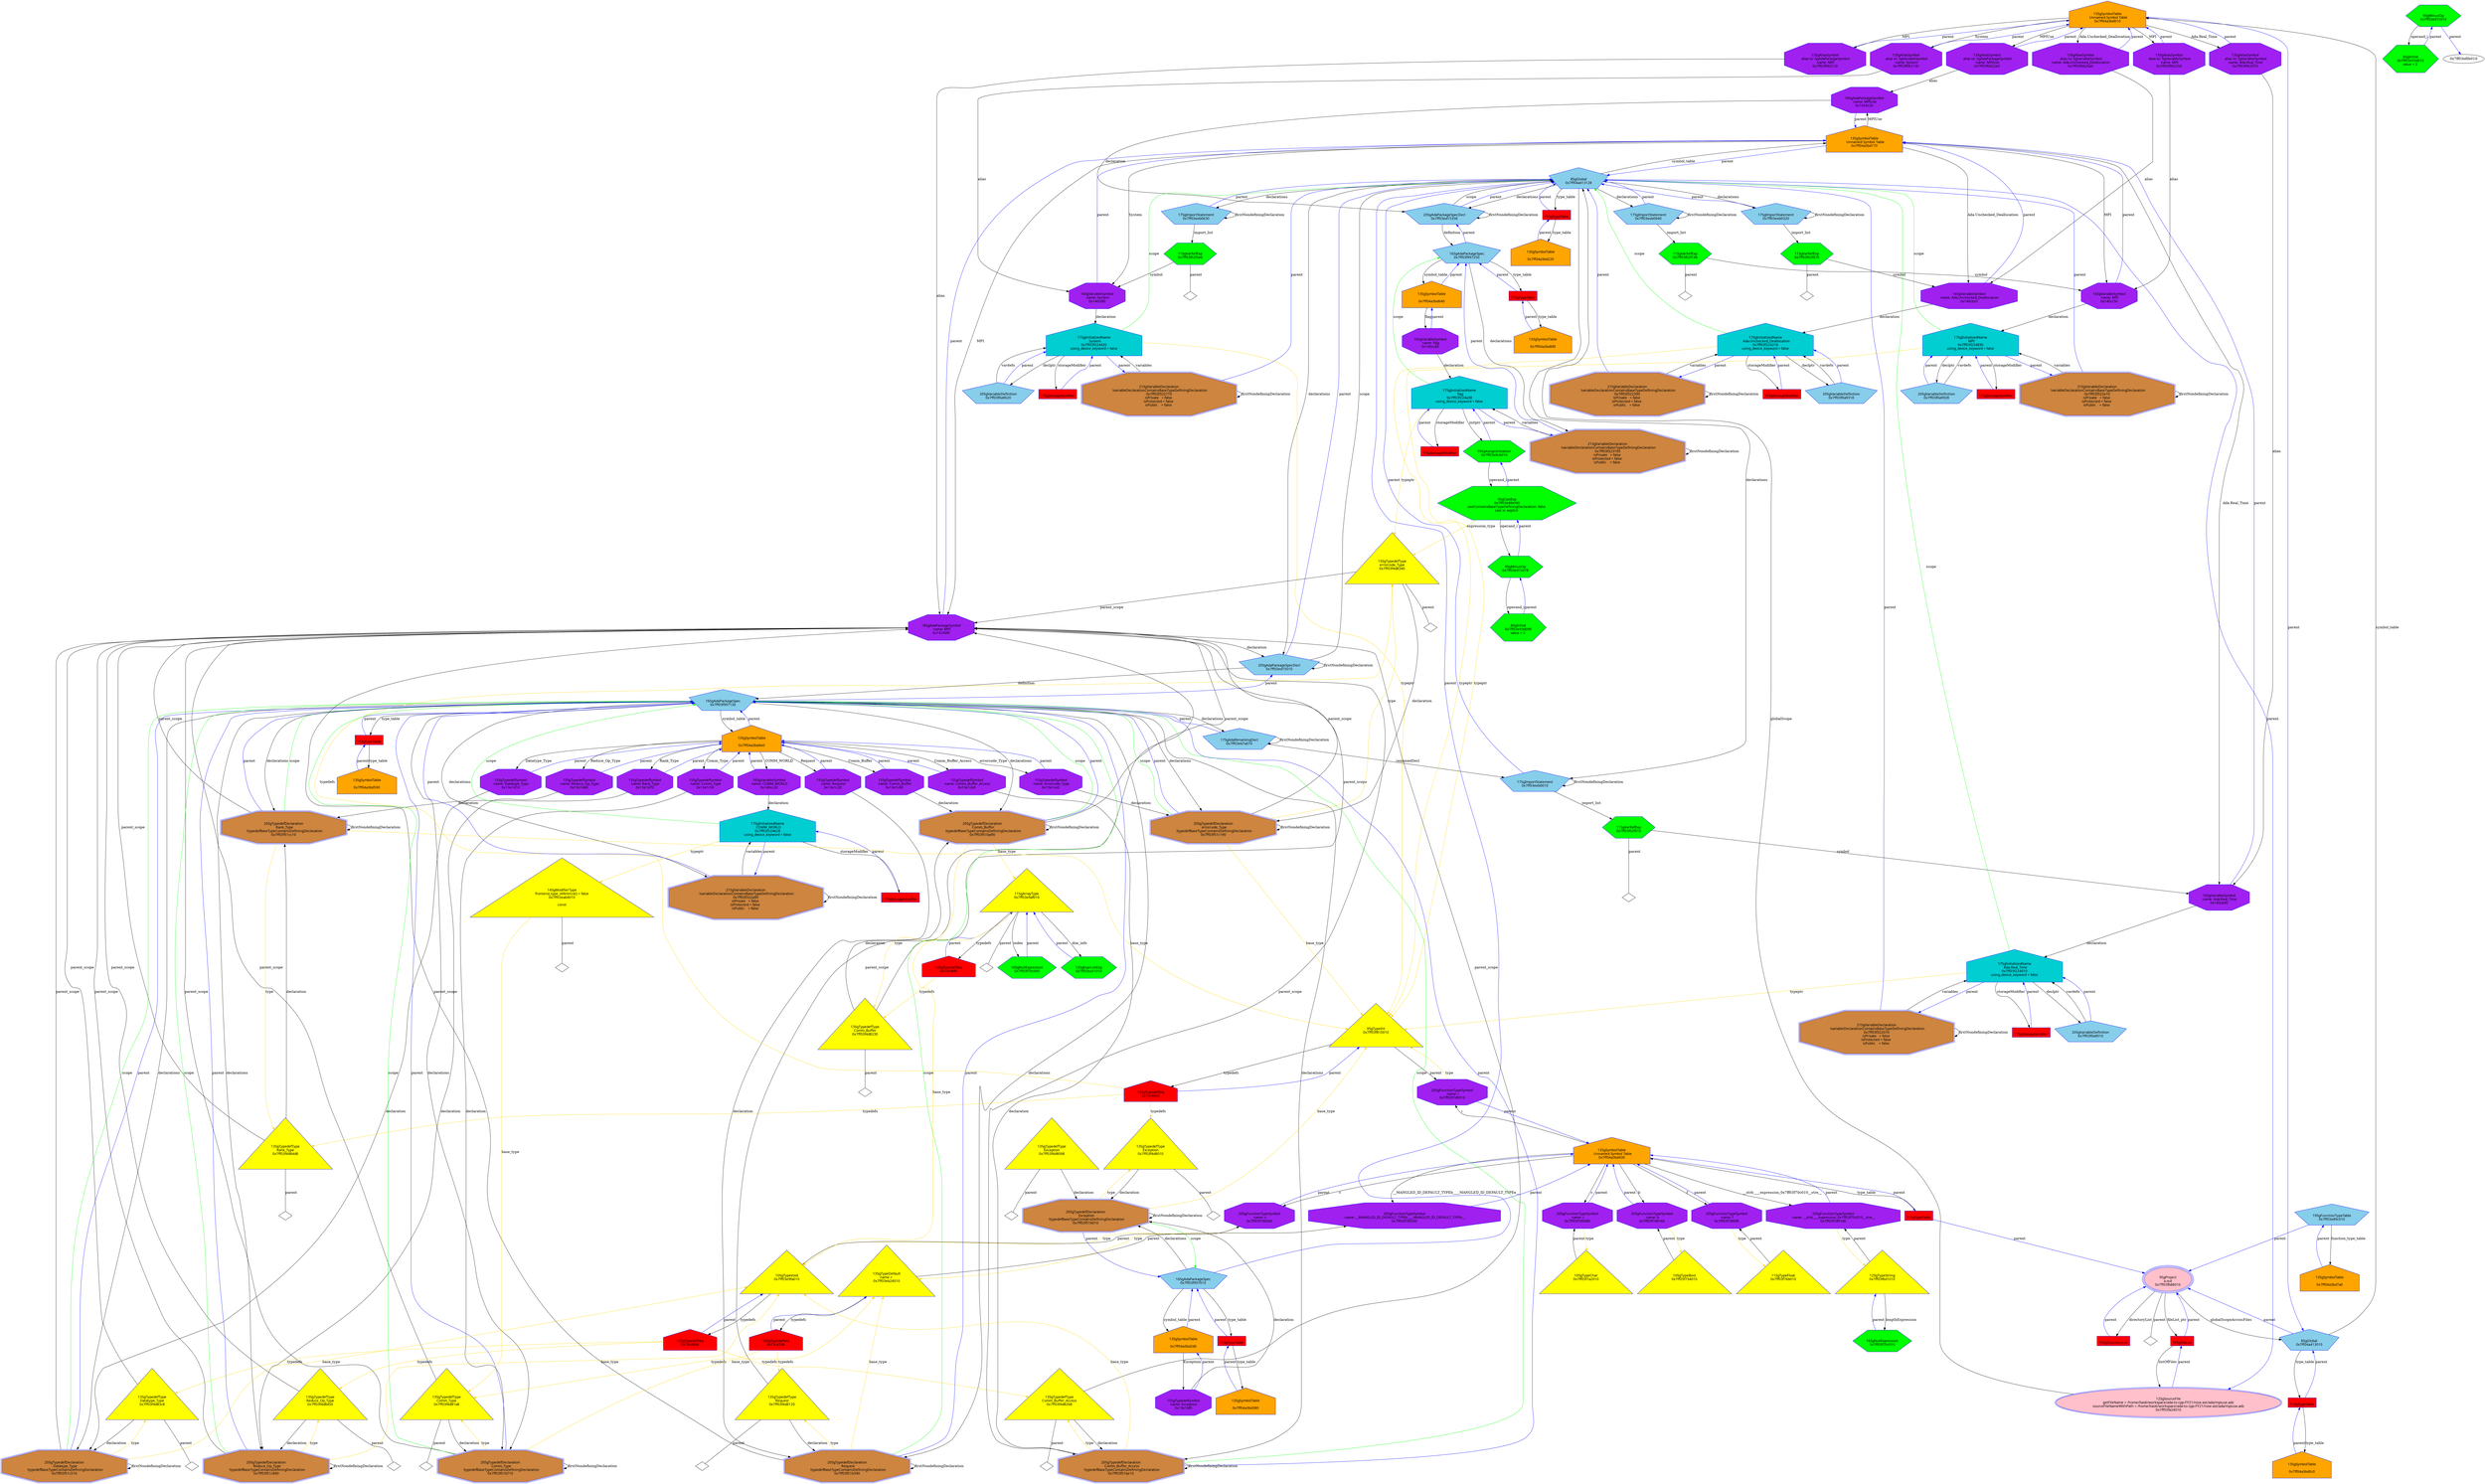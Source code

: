 digraph "Gmpiuse.ads.dot" {
"0x7ff04a3bd010"[label="\n13SgSymbolTable\n  Unnamed Symbol Table\n  0x7ff04a3bd010  " shape=house,regular=0,URL="\N",tooltip="more info at \N",sides=5,peripheries=1,color="blue",fillcolor=orange,fontname="7x13bold",fontcolor=black,style=filled];
"0x7ff04a3bd010" -> "0x7ff03f0622e0"[label="MPIUse" dir=forward ];
"0x7ff04a3bd010" -> "0x7ff03f0621c0"[label="MPI" dir=forward ];
"0x7ff04a3bd010" -> "0x7ff03f062250"[label="MPI" dir=forward ];
"0x7ff04a3bd010" -> "0x7ff03f062130"[label="System" dir=forward ];
"0x7ff04a3bd010" -> "0x7ff03f0620a0"[label="Ada.Unchecked_Deallocation" dir=forward ];
"0x7ff04a3bd010" -> "0x7ff03f062010"[label="Ada.Real_Time" dir=forward ];
"0x7ff04a3bd010" -> "0x7ff04a413010"[label="parent" color="blue" dir=forward ];
"0x7ff04a3bd0c0"[label="\n13SgSymbolTable\n  \n  0x7ff04a3bd0c0  " shape=house,regular=0,URL="\N",tooltip="more info at \N",sides=5,peripheries=1,color="blue",fillcolor=orange,fontname="7x13bold",fontcolor=black,style=filled];
"0x7ff04a3bd0c0" -> "0x12979c0"[label="parent" color="blue" dir=forward ];
"0x7ff04a3bd170"[label="\n13SgSymbolTable\n  Unnamed Symbol Table\n  0x7ff04a3bd170  " shape=house,regular=0,URL="\N",tooltip="more info at \N",sides=5,peripheries=1,color="blue",fillcolor=orange,fontname="7x13bold",fontcolor=black,style=filled];
"0x7ff04a3bd170" -> "0x1424c20"[label="MPIUse" dir=forward ];
"0x7ff04a3bd170" -> "0x1424bf0"[label="MPI" dir=forward ];
"0x7ff04a3bd170" -> "0x140cc50"[label="MPI" dir=forward ];
"0x7ff04a3bd170" -> "0x140cbf0"[label="System" dir=forward ];
"0x7ff04a3bd170" -> "0x140cbc0"[label="Ada.Unchecked_Deallocation" dir=forward ];
"0x7ff04a3bd170" -> "0x140cb90"[label="Ada.Real_Time" dir=forward ];
"0x7ff04a3bd170" -> "0x7ff04a413128"[label="parent" color="blue" dir=forward ];
"0x7ff04a3bd220"[label="\n13SgSymbolTable\n  \n  0x7ff04a3bd220  " shape=house,regular=0,URL="\N",tooltip="more info at \N",sides=5,peripheries=1,color="blue",fillcolor=orange,fontname="7x13bold",fontcolor=black,style=filled];
"0x7ff04a3bd220" -> "0x12979e8"[label="parent" color="blue" dir=forward ];
"0x7ff04a3bd2d0"[label="\n13SgSymbolTable\n  \n  0x7ff04a3bd2d0  " shape=house,regular=0,URL="\N",tooltip="more info at \N",sides=5,peripheries=1,color="blue",fillcolor=orange,fontname="7x13bold",fontcolor=black,style=filled];
"0x7ff04a3bd2d0" -> "0x13e1bf0"[label="Exception" dir=forward ];
"0x7ff04a3bd2d0" -> "0x7ff03f997010"[label="parent" color="blue" dir=forward ];
"0x7ff04a3bd380"[label="\n13SgSymbolTable\n  \n  0x7ff04a3bd380  " shape=house,regular=0,URL="\N",tooltip="more info at \N",sides=5,peripheries=1,color="blue",fillcolor=orange,fontname="7x13bold",fontcolor=black,style=filled];
"0x7ff04a3bd380" -> "0x1297a10"[label="parent" color="blue" dir=forward ];
"0x7ff04a3bd430"[label="\n13SgSymbolTable\n  Unnamed Symbol Table\n  0x7ff04a3bd430  " shape=house,regular=0,URL="\N",tooltip="more info at \N",sides=5,peripheries=1,color="blue",fillcolor=orange,fontname="7x13bold",fontcolor=black,style=filled];
"0x7ff04a3bd430" -> "0x7ff03f7d92b0"[label="v" dir=forward ];
"0x7ff04a3bd430" -> "0x7ff03f7d9240"[label="__MANGLED_ID_DEFAULT_TYPEb____MANGLED_ID_DEFAULT_TYPEe__" dir=forward ];
"0x7ff04a3bd430" -> "0x7ff03f7d91d0"[label="__strb____expression_0x7ff03f70c010__stre__" dir=forward ];
"0x7ff04a3bd430" -> "0x7ff03f7d9160"[label="b" dir=forward ];
"0x7ff04a3bd430" -> "0x7ff03f7d90f0"[label="f" dir=forward ];
"0x7ff04a3bd430" -> "0x7ff03f7d9080"[label="c" dir=forward ];
"0x7ff04a3bd430" -> "0x7ff03f7d9010"[label="i" dir=forward ];
"0x7ff04a3bd430" -> "0x1297a38"[label="parent" color="blue" dir=forward ];
"0x7ff04a3bd4e0"[label="\n13SgSymbolTable\n  \n  0x7ff04a3bd4e0  " shape=house,regular=0,URL="\N",tooltip="more info at \N",sides=5,peripheries=1,color="blue",fillcolor=orange,fontname="7x13bold",fontcolor=black,style=filled];
"0x7ff04a3bd4e0" -> "0x13e1d70"[label="Rank_Type" dir=forward ];
"0x7ff04a3bd4e0" -> "0x13e1d40"[label="Reduce_Op_Type" dir=forward ];
"0x7ff04a3bd4e0" -> "0x13e1ce0"[label="errorcode_Type" dir=forward ];
"0x7ff04a3bd4e0" -> "0x13e1cb0"[label="Comm_Buffer_Access" dir=forward ];
"0x7ff04a3bd4e0" -> "0x13e1c80"[label="Comm_Buffer" dir=forward ];
"0x7ff04a3bd4e0" -> "0x140cc20"[label="COMM_WORLD" dir=forward ];
"0x7ff04a3bd4e0" -> "0x13e1c50"[label="Comm_Type" dir=forward ];
"0x7ff04a3bd4e0" -> "0x13e1d10"[label="Datatype_Type" dir=forward ];
"0x7ff04a3bd4e0" -> "0x13e1c20"[label="Request" dir=forward ];
"0x7ff04a3bd4e0" -> "0x7ff03f997130"[label="parent" color="blue" dir=forward ];
"0x7ff04a3bd590"[label="\n13SgSymbolTable\n  \n  0x7ff04a3bd590  " shape=house,regular=0,URL="\N",tooltip="more info at \N",sides=5,peripheries=1,color="blue",fillcolor=orange,fontname="7x13bold",fontcolor=black,style=filled];
"0x7ff04a3bd590" -> "0x1297a60"[label="parent" color="blue" dir=forward ];
"0x7ff04a3bd640"[label="\n13SgSymbolTable\n  \n  0x7ff04a3bd640  " shape=house,regular=0,URL="\N",tooltip="more info at \N",sides=5,peripheries=1,color="blue",fillcolor=orange,fontname="7x13bold",fontcolor=black,style=filled];
"0x7ff04a3bd640" -> "0x140cc80"[label="flag" dir=forward ];
"0x7ff04a3bd640" -> "0x7ff03f997250"[label="parent" color="blue" dir=forward ];
"0x7ff04a3bd6f0"[label="\n13SgSymbolTable\n  \n  0x7ff04a3bd6f0  " shape=house,regular=0,URL="\N",tooltip="more info at \N",sides=5,peripheries=1,color="blue",fillcolor=orange,fontname="7x13bold",fontcolor=black,style=filled];
"0x7ff04a3bd6f0" -> "0x1297a88"[label="parent" color="blue" dir=forward ];
"0x7ff04a3bd7a0"[label="\n13SgSymbolTable\n  \n  0x7ff04a3bd7a0  " shape=house,regular=0,URL="\N",tooltip="more info at \N",sides=5,peripheries=1,color="blue",fillcolor=orange,fontname="7x13bold",fontcolor=black,style=filled];
"0x7ff04a3bd7a0" -> "0x7ff03e89c010"[label="parent" color="blue" dir=forward ];
"0x13f9300"[label="\n17SgStorageModifier" shape=polygon,regular=0,URL="\N",tooltip="more info at \N",sides=4,peripheries=1,color="blue",fillcolor=red,fontname="7x13bold",fontcolor=black,style=filled];
"0x13f9300" -> "0x7ff03f224010"[label="parent" color="blue" dir=forward ];
"0x13f9328"[label="\n17SgStorageModifier" shape=polygon,regular=0,URL="\N",tooltip="more info at \N",sides=4,peripheries=1,color="blue",fillcolor=red,fontname="7x13bold",fontcolor=black,style=filled];
"0x13f9328" -> "0x7ff03f224218"[label="parent" color="blue" dir=forward ];
"0x13f9350"[label="\n17SgStorageModifier" shape=polygon,regular=0,URL="\N",tooltip="more info at \N",sides=4,peripheries=1,color="blue",fillcolor=red,fontname="7x13bold",fontcolor=black,style=filled];
"0x13f9350" -> "0x7ff03f224420"[label="parent" color="blue" dir=forward ];
"0x13f9378"[label="\n17SgStorageModifier" shape=polygon,regular=0,URL="\N",tooltip="more info at \N",sides=4,peripheries=1,color="blue",fillcolor=red,fontname="7x13bold",fontcolor=black,style=filled];
"0x13f9378" -> "0x7ff03f224628"[label="parent" color="blue" dir=forward ];
"0x13f93a0"[label="\n17SgStorageModifier" shape=polygon,regular=0,URL="\N",tooltip="more info at \N",sides=4,peripheries=1,color="blue",fillcolor=red,fontname="7x13bold",fontcolor=black,style=filled];
"0x13f93a0" -> "0x7ff03f224830"[label="parent" color="blue" dir=forward ];
"0x13f93c8"[label="\n17SgStorageModifier" shape=polygon,regular=0,URL="\N",tooltip="more info at \N",sides=4,peripheries=1,color="blue",fillcolor=red,fontname="7x13bold",fontcolor=black,style=filled];
"0x13f93c8" -> "0x7ff03f224a38"[label="parent" color="blue" dir=forward ];
"0x7ff03fa24010"[label="\n12SgSourceFile\n  getFileName = /home/liao6/workspace/ada-to-cpp-FY21/rose-ast/ada/mpiuse.ads  \n  sourceFileNameWithPath = /home/liao6/workspace/ada-to-cpp-FY21/rose-ast/ada/mpiuse.ads  \n  0x7ff03fa24010  " shape=ellipse,regular=0,URL="\N",tooltip="more info at \N",sides=5,peripheries=2,color="blue",fillcolor=pink,fontname="7x13bold",fontcolor=black,style=filled];
"0x7ff03fa24010" -> "0x7ff04a413128"[label="globalScope" dir=forward ];
"0x7ff03fa24010" -> "0x125cf60"[label="parent" color="blue" dir=forward ];
"0x125cf60"[label="\n10SgFileList" shape=polygon,regular=0,URL="\N",tooltip="more info at \N",sides=4,peripheries=1,color="blue",fillcolor=red,fontname="7x13bold",fontcolor=black,style=filled];
"0x125cf60" -> "0x7ff03fa24010"[label="listOfFiles" dir=forward ];
"0x125cf60" -> "0x7ff03fb88010"[label="parent" color="blue" dir=forward ];
"0x127c370"[label="\n15SgDirectoryList" shape=polygon,regular=0,URL="\N",tooltip="more info at \N",sides=4,peripheries=1,color="blue",fillcolor=red,fontname="7x13bold",fontcolor=black,style=filled];
"0x127c370" -> "0x7ff03fb88010"[label="parent" color="blue" dir=forward ];
"0x7ff03fb88010"[label="\n9SgProject\n  a.out  \n  0x7ff03fb88010  " shape=ellipse,regular=0,URL="\N",tooltip="more info at \N",sides=5,peripheries=3,color="blue",fillcolor=pink,fontname="7x13bold",fontcolor=black,style=filled];
"0x7ff03fb88010" -> "0x125cf60"[label="fileList_ptr" dir=forward ];
"0x7ff03fb88010" -> "0x127c370"[label="directoryList" dir=forward ];
"0x7ff03fb88010" -> "0x7ff04a413010"[label="globalScopeAcrossFiles" dir=forward ];
"0x7ff03fb88010" -> "0x7ff03fb88010__parent__null"[label="parent" dir=none ];
"0x7ff03fb88010__parent__null"[label="" shape=diamond ];
"0x13c4650"[label="\n12SgTypedefSeq\n  0x13c4650  " shape=house,regular=0,URL="\N",tooltip="more info at \N",sides=5,peripheries=1,color="blue",fillcolor=red,fontname="7x13bold",fontcolor=black,style=filled];
"0x13c4650" -> "0x7ff03f4d8010"[label="typedefs" color="gold1" dir=forward ];
"0x13c4650" -> "0x7ff03f4d8340"[label="typedefs" color="gold1" dir=forward ];
"0x13c4650" -> "0x7ff03f4d84d8"[label="typedefs" color="gold1" dir=forward ];
"0x13c4650" -> "0x7ff03f810010"[label="parent" color="blue" dir=forward ];
"0x13c47d8"[label="\n12SgTypedefSeq\n  0x13c47d8  " shape=house,regular=0,URL="\N",tooltip="more info at \N",sides=5,peripheries=1,color="blue",fillcolor=red,fontname="7x13bold",fontcolor=black,style=filled];
"0x13c47d8" -> "0x7ff03f4d8120"[label="typedefs" color="gold1" dir=forward ];
"0x13c47d8" -> "0x7ff03f4d81a8"[label="typedefs" color="gold1" dir=forward ];
"0x13c47d8" -> "0x7ff03eb24010"[label="parent" color="blue" dir=forward ];
"0x13c48b8"[label="\n12SgTypedefSeq\n  0x13c48b8  " shape=house,regular=0,URL="\N",tooltip="more info at \N",sides=5,peripheries=1,color="blue",fillcolor=red,fontname="7x13bold",fontcolor=black,style=filled];
"0x13c48b8" -> "0x7ff03f4d82b8"[label="typedefs" color="gold1" dir=forward ];
"0x13c48b8" -> "0x7ff03f4d83c8"[label="typedefs" color="gold1" dir=forward ];
"0x13c48b8" -> "0x7ff03f4d8450"[label="typedefs" color="gold1" dir=forward ];
"0x13c48b8" -> "0x7ff03e9fa010"[label="parent" color="blue" dir=forward ];
"0x13c48f0"[label="\n12SgTypedefSeq\n  0x13c48f0  " shape=house,regular=0,URL="\N",tooltip="more info at \N",sides=5,peripheries=1,color="blue",fillcolor=red,fontname="7x13bold",fontcolor=black,style=filled];
"0x13c48f0" -> "0x7ff03f4d8230"[label="typedefs" color="gold1" dir=forward ];
"0x13c48f0" -> "0x7ff03e9af010"[label="parent" color="blue" dir=forward ];
"0x12979c0"[label="\n11SgTypeTable" shape=polygon,regular=0,URL="\N",tooltip="more info at \N",sides=4,peripheries=1,color="blue",fillcolor=red,fontname="7x13bold",fontcolor=black,style=filled];
"0x12979c0" -> "0x7ff04a3bd0c0"[label="type_table" dir=forward ];
"0x12979c0" -> "0x7ff04a413010"[label="parent" color="blue" dir=forward ];
"0x12979e8"[label="\n11SgTypeTable" shape=polygon,regular=0,URL="\N",tooltip="more info at \N",sides=4,peripheries=1,color="blue",fillcolor=red,fontname="7x13bold",fontcolor=black,style=filled];
"0x12979e8" -> "0x7ff04a3bd220"[label="type_table" dir=forward ];
"0x12979e8" -> "0x7ff04a413128"[label="parent" color="blue" dir=forward ];
"0x1297a10"[label="\n11SgTypeTable" shape=polygon,regular=0,URL="\N",tooltip="more info at \N",sides=4,peripheries=1,color="blue",fillcolor=red,fontname="7x13bold",fontcolor=black,style=filled];
"0x1297a10" -> "0x7ff04a3bd380"[label="type_table" dir=forward ];
"0x1297a10" -> "0x7ff03f997010"[label="parent" color="blue" dir=forward ];
"0x1297a38"[label="\n11SgTypeTable" shape=polygon,regular=0,URL="\N",tooltip="more info at \N",sides=4,peripheries=1,color="blue",fillcolor=red,fontname="7x13bold",fontcolor=black,style=filled];
"0x1297a38" -> "0x7ff04a3bd430"[label="type_table" dir=forward ];
"0x1297a38" -> "0x7ff03fb88010"[label="parent" color="blue" dir=forward ];
"0x1297a60"[label="\n11SgTypeTable" shape=polygon,regular=0,URL="\N",tooltip="more info at \N",sides=4,peripheries=1,color="blue",fillcolor=red,fontname="7x13bold",fontcolor=black,style=filled];
"0x1297a60" -> "0x7ff04a3bd590"[label="type_table" dir=forward ];
"0x1297a60" -> "0x7ff03f997130"[label="parent" color="blue" dir=forward ];
"0x1297a88"[label="\n11SgTypeTable" shape=polygon,regular=0,URL="\N",tooltip="more info at \N",sides=4,peripheries=1,color="blue",fillcolor=red,fontname="7x13bold",fontcolor=black,style=filled];
"0x1297a88" -> "0x7ff04a3bd6f0"[label="type_table" dir=forward ];
"0x1297a88" -> "0x7ff03f997250"[label="parent" color="blue" dir=forward ];
"0x7ff03f7a2010"[label="\n10SgTypeChar\n  0x7ff03f7a2010  \n   \n   " shape=polygon,regular=0,URL="\N",tooltip="more info at \N",sides=3,peripheries=1,color="blue",fillcolor=yellow,fontname="7x13bold",fontcolor=black,style=filled];
"0x7ff03f7a2010" -> "0x7ff03f7d9080"[label="parent" dir=forward ];
"0x7ff03f810010"[label="\n9SgTypeInt\n  0x7ff03f810010  \n   \n   " shape=polygon,regular=0,URL="\N",tooltip="more info at \N",sides=3,peripheries=1,color="blue",fillcolor=yellow,fontname="7x13bold",fontcolor=black,style=filled];
"0x7ff03f810010" -> "0x13c4650"[label="typedefs" dir=forward ];
"0x7ff03f810010" -> "0x7ff03f7d9010"[label="parent" dir=forward ];
"0x7ff03e9fa010"[label="\n10SgTypeVoid\n  0x7ff03e9fa010  \n   \n   " shape=polygon,regular=0,URL="\N",tooltip="more info at \N",sides=3,peripheries=1,color="blue",fillcolor=yellow,fontname="7x13bold",fontcolor=black,style=filled];
"0x7ff03e9fa010" -> "0x13c48b8"[label="typedefs" dir=forward ];
"0x7ff03e9fa010" -> "0x7ff03f7d92b0"[label="parent" dir=forward ];
"0x7ff03f76b010"[label="\n11SgTypeFloat\n  0x7ff03f76b010  \n   \n   " shape=polygon,regular=0,URL="\N",tooltip="more info at \N",sides=3,peripheries=1,color="blue",fillcolor=yellow,fontname="7x13bold",fontcolor=black,style=filled];
"0x7ff03f76b010" -> "0x7ff03f7d90f0"[label="parent" dir=forward ];
"0x7ff03f6d1010"[label="\n12SgTypeString\n  0x7ff03f6d1010  \n   \n   " shape=polygon,regular=0,URL="\N",tooltip="more info at \N",sides=3,peripheries=1,color="blue",fillcolor=yellow,fontname="7x13bold",fontcolor=black,style=filled];
"0x7ff03f6d1010" -> "0x7ff03f70c010"[label="lengthExpression" dir=forward ];
"0x7ff03f6d1010" -> "0x7ff03f7d91d0"[label="parent" dir=forward ];
"0x7ff03f734010"[label="\n10SgTypeBool\n  0x7ff03f734010  \n   \n   " shape=polygon,regular=0,URL="\N",tooltip="more info at \N",sides=3,peripheries=1,color="blue",fillcolor=yellow,fontname="7x13bold",fontcolor=black,style=filled];
"0x7ff03f734010" -> "0x7ff03f7d9160"[label="parent" dir=forward ];
"0x7ff03eb24010"[label="\n13SgTypeDefault\n  name =   \n  0x7ff03eb24010  \n   \n   " shape=polygon,regular=0,URL="\N",tooltip="more info at \N",sides=3,peripheries=1,color="blue",fillcolor=yellow,fontname="7x13bold",fontcolor=black,style=filled];
"0x7ff03eb24010" -> "0x13c47d8"[label="typedefs" dir=forward ];
"0x7ff03eb24010" -> "0x7ff03f7d9240"[label="parent" dir=forward ];
"0x7ff03f4d8010"[label="\n13SgTypedefType\nException\n  0x7ff03f4d8010  \n   \n   " shape=polygon,regular=0,URL="\N",tooltip="more info at \N",sides=3,peripheries=1,color="blue",fillcolor=yellow,fontname="7x13bold",fontcolor=black,style=filled];
"0x7ff03f4d8010" -> "0x7ff03f51b010"[label="declaration" dir=forward ];
"0x7ff03f4d8010" -> "0x7ff03f4d8010__parent__null"[label="parent" dir=none ];
"0x7ff03f4d8010__parent__null"[label="" shape=diamond ];
"0x7ff03f4d8098"[label="\n13SgTypedefType\nException\n  0x7ff03f4d8098  \n   \n   " shape=polygon,regular=0,URL="\N",tooltip="more info at \N",sides=3,peripheries=1,color="blue",fillcolor=yellow,fontname="7x13bold",fontcolor=black,style=filled];
"0x7ff03f4d8098" -> "0x7ff03f51b010"[label="declaration" dir=forward ];
"0x7ff03f4d8098" -> "0x7ff03f4d8098__parent__null"[label="parent" dir=none ];
"0x7ff03f4d8098__parent__null"[label="" shape=diamond ];
"0x7ff03f4d8120"[label="\n13SgTypedefType\nRequest\n  0x7ff03f4d8120  \n   \n   " shape=polygon,regular=0,URL="\N",tooltip="more info at \N",sides=3,peripheries=1,color="blue",fillcolor=yellow,fontname="7x13bold",fontcolor=black,style=filled];
"0x7ff03f4d8120" -> "0x1424bf0"[label="parent_scope" dir=forward ];
"0x7ff03f4d8120" -> "0x7ff03f51b390"[label="declaration" dir=forward ];
"0x7ff03f4d8120" -> "0x7ff03f4d8120__parent__null"[label="parent" dir=none ];
"0x7ff03f4d8120__parent__null"[label="" shape=diamond ];
"0x7ff03f4d81a8"[label="\n13SgTypedefType\nComm_Type\n  0x7ff03f4d81a8  \n   \n   " shape=polygon,regular=0,URL="\N",tooltip="more info at \N",sides=3,peripheries=1,color="blue",fillcolor=yellow,fontname="7x13bold",fontcolor=black,style=filled];
"0x7ff03f4d81a8" -> "0x1424bf0"[label="parent_scope" dir=forward ];
"0x7ff03f4d81a8" -> "0x7ff03f51b710"[label="declaration" dir=forward ];
"0x7ff03f4d81a8" -> "0x7ff03f4d81a8__parent__null"[label="parent" dir=none ];
"0x7ff03f4d81a8__parent__null"[label="" shape=diamond ];
"0x7ff03f4d8230"[label="\n13SgTypedefType\nComm_Buffer\n  0x7ff03f4d8230  \n   \n   " shape=polygon,regular=0,URL="\N",tooltip="more info at \N",sides=3,peripheries=1,color="blue",fillcolor=yellow,fontname="7x13bold",fontcolor=black,style=filled];
"0x7ff03f4d8230" -> "0x1424bf0"[label="parent_scope" dir=forward ];
"0x7ff03f4d8230" -> "0x7ff03f51ba90"[label="declaration" dir=forward ];
"0x7ff03f4d8230" -> "0x7ff03f4d8230__parent__null"[label="parent" dir=none ];
"0x7ff03f4d8230__parent__null"[label="" shape=diamond ];
"0x7ff03f4d82b8"[label="\n13SgTypedefType\nComm_Buffer_Access\n  0x7ff03f4d82b8  \n   \n   " shape=polygon,regular=0,URL="\N",tooltip="more info at \N",sides=3,peripheries=1,color="blue",fillcolor=yellow,fontname="7x13bold",fontcolor=black,style=filled];
"0x7ff03f4d82b8" -> "0x1424bf0"[label="parent_scope" dir=forward ];
"0x7ff03f4d82b8" -> "0x7ff03f51be10"[label="declaration" dir=forward ];
"0x7ff03f4d82b8" -> "0x7ff03f4d82b8__parent__null"[label="parent" dir=none ];
"0x7ff03f4d82b8__parent__null"[label="" shape=diamond ];
"0x7ff03f4d8340"[label="\n13SgTypedefType\nerrorcode_Type\n  0x7ff03f4d8340  \n   \n   " shape=polygon,regular=0,URL="\N",tooltip="more info at \N",sides=3,peripheries=1,color="blue",fillcolor=yellow,fontname="7x13bold",fontcolor=black,style=filled];
"0x7ff03f4d8340" -> "0x1424bf0"[label="parent_scope" dir=forward ];
"0x7ff03f4d8340" -> "0x7ff03f51c190"[label="declaration" dir=forward ];
"0x7ff03f4d8340" -> "0x7ff03f4d8340__parent__null"[label="parent" dir=none ];
"0x7ff03f4d8340__parent__null"[label="" shape=diamond ];
"0x7ff03f4d83c8"[label="\n13SgTypedefType\nDatatype_Type\n  0x7ff03f4d83c8  \n   \n   " shape=polygon,regular=0,URL="\N",tooltip="more info at \N",sides=3,peripheries=1,color="blue",fillcolor=yellow,fontname="7x13bold",fontcolor=black,style=filled];
"0x7ff03f4d83c8" -> "0x1424bf0"[label="parent_scope" dir=forward ];
"0x7ff03f4d83c8" -> "0x7ff03f51c510"[label="declaration" dir=forward ];
"0x7ff03f4d83c8" -> "0x7ff03f4d83c8__parent__null"[label="parent" dir=none ];
"0x7ff03f4d83c8__parent__null"[label="" shape=diamond ];
"0x7ff03f4d8450"[label="\n13SgTypedefType\nReduce_Op_Type\n  0x7ff03f4d8450  \n   \n   " shape=polygon,regular=0,URL="\N",tooltip="more info at \N",sides=3,peripheries=1,color="blue",fillcolor=yellow,fontname="7x13bold",fontcolor=black,style=filled];
"0x7ff03f4d8450" -> "0x1424bf0"[label="parent_scope" dir=forward ];
"0x7ff03f4d8450" -> "0x7ff03f51c890"[label="declaration" dir=forward ];
"0x7ff03f4d8450" -> "0x7ff03f4d8450__parent__null"[label="parent" dir=none ];
"0x7ff03f4d8450__parent__null"[label="" shape=diamond ];
"0x7ff03f4d84d8"[label="\n13SgTypedefType\nRank_Type\n  0x7ff03f4d84d8  \n   \n   " shape=polygon,regular=0,URL="\N",tooltip="more info at \N",sides=3,peripheries=1,color="blue",fillcolor=yellow,fontname="7x13bold",fontcolor=black,style=filled];
"0x7ff03f4d84d8" -> "0x1424bf0"[label="parent_scope" dir=forward ];
"0x7ff03f4d84d8" -> "0x7ff03f51cc10"[label="declaration" dir=forward ];
"0x7ff03f4d84d8" -> "0x7ff03f4d84d8__parent__null"[label="parent" dir=none ];
"0x7ff03f4d84d8__parent__null"[label="" shape=diamond ];
"0x7ff03ea64010"[label="\n14SgModifierType\n    frontend_type_reference() = false    \n  0x7ff03ea64010  \n   \n const \n   " shape=polygon,regular=0,URL="\N",tooltip="more info at \N",sides=3,peripheries=1,color="blue",fillcolor=yellow,fontname="7x13bold",fontcolor=black,style=filled];
"0x7ff03ea64010" -> "0x7ff03f4d81a8"[label="base_type" color="gold1" dir=forward ];
"0x7ff03ea64010" -> "0x7ff03ea64010__parent__null"[label="parent" dir=none ];
"0x7ff03ea64010__parent__null"[label="" shape=diamond ];
"0x7ff03e9af010"[label="\n11SgArrayType\n  0x7ff03e9af010  \n   \n   " shape=polygon,regular=0,URL="\N",tooltip="more info at \N",sides=3,peripheries=1,color="blue",fillcolor=yellow,fontname="7x13bold",fontcolor=black,style=filled];
"0x7ff03e9af010" -> "0x7ff03e9fa010"[label="base_type" color="gold1" dir=forward ];
"0x7ff03e9af010" -> "0x7ff03f70c060"[label="index" dir=forward ];
"0x7ff03e9af010" -> "0x7ff03ea31010"[label="dim_info" dir=forward ];
"0x7ff03e9af010" -> "0x13c48f0"[label="typedefs" dir=forward ];
"0x7ff03e9af010" -> "0x7ff03e9af010__parent__null"[label="parent" dir=none ];
"0x7ff03e9af010__parent__null"[label="" shape=diamond ];
"0x7ff04a413010"[label="\n8SgGlobal\n  0x7ff04a413010  " shape=polygon,regular=0,URL="\N",tooltip="more info at \N",sides=5,peripheries=1,color="blue",fillcolor=skyblue,fontname="7x13bold",fontcolor=black,style=filled];
"0x7ff04a413010" -> "0x7ff04a3bd010"[label="symbol_table" dir=forward ];
"0x7ff04a413010" -> "0x12979c0"[label="type_table" dir=forward ];
"0x7ff04a413010" -> "0x7ff03fb88010"[label="parent" color="blue" dir=forward ];
"0x7ff04a413128"[label="\n8SgGlobal\n  0x7ff04a413128  " shape=polygon,regular=0,URL="\N",tooltip="more info at \N",sides=5,peripheries=1,color="blue",fillcolor=skyblue,fontname="7x13bold",fontcolor=black,style=filled];
"0x7ff04a413128" -> "0x7ff03eeb0010"[label="declarations" dir=forward ];
"0x7ff04a413128" -> "0x7ff03eeb0320"[label="declarations" dir=forward ];
"0x7ff04a413128" -> "0x7ff03eeb0630"[label="declarations" dir=forward ];
"0x7ff04a413128" -> "0x7ff03ed15010"[label="declarations" dir=forward ];
"0x7ff04a413128" -> "0x7ff03eeb0940"[label="declarations" dir=forward ];
"0x7ff04a413128" -> "0x7ff03ed15358"[label="declarations" dir=forward ];
"0x7ff04a413128" -> "0x7ff04a3bd170"[label="symbol_table" dir=forward ];
"0x7ff04a413128" -> "0x12979e8"[label="type_table" dir=forward ];
"0x7ff04a413128" -> "0x7ff03fa24010"[label="parent" color="blue" dir=forward ];
"0x7ff03f0a9010"[label="\n20SgVariableDefinition\n  0x7ff03f0a9010  " shape=polygon,regular=0,URL="\N",tooltip="more info at \N",sides=5,peripheries=1,color="blue",fillcolor=skyblue,fontname="7x13bold",fontcolor=black,style=filled];
"0x7ff03f0a9010" -> "0x7ff03f224010"[label="vardefn" dir=forward ];
"0x7ff03f0a9010" -> "0x7ff03f224010"[label="parent" color="blue" dir=forward ];
"0x7ff03f0a9318"[label="\n20SgVariableDefinition\n  0x7ff03f0a9318  " shape=polygon,regular=0,URL="\N",tooltip="more info at \N",sides=5,peripheries=1,color="blue",fillcolor=skyblue,fontname="7x13bold",fontcolor=black,style=filled];
"0x7ff03f0a9318" -> "0x7ff03f224218"[label="vardefn" dir=forward ];
"0x7ff03f0a9318" -> "0x7ff03f224218"[label="parent" color="blue" dir=forward ];
"0x7ff03f0a9620"[label="\n20SgVariableDefinition\n  0x7ff03f0a9620  " shape=polygon,regular=0,URL="\N",tooltip="more info at \N",sides=5,peripheries=1,color="blue",fillcolor=skyblue,fontname="7x13bold",fontcolor=black,style=filled];
"0x7ff03f0a9620" -> "0x7ff03f224420"[label="vardefn" dir=forward ];
"0x7ff03f0a9620" -> "0x7ff03f224420"[label="parent" color="blue" dir=forward ];
"0x7ff03f0a9928"[label="\n20SgVariableDefinition\n  0x7ff03f0a9928  " shape=polygon,regular=0,URL="\N",tooltip="more info at \N",sides=5,peripheries=1,color="blue",fillcolor=skyblue,fontname="7x13bold",fontcolor=black,style=filled];
"0x7ff03f0a9928" -> "0x7ff03f224830"[label="vardefn" dir=forward ];
"0x7ff03f0a9928" -> "0x7ff03f224830"[label="parent" color="blue" dir=forward ];
"0x7ff03e89c010"[label="\n19SgFunctionTypeTable\n  0x7ff03e89c010  " shape=polygon,regular=0,URL="\N",tooltip="more info at \N",sides=5,peripheries=1,color="blue",fillcolor=skyblue,fontname="7x13bold",fontcolor=black,style=filled];
"0x7ff03e89c010" -> "0x7ff04a3bd7a0"[label="function_type_table" dir=forward ];
"0x7ff03e89c010" -> "0x7ff03fb88010"[label="parent" color="blue" dir=forward ];
"0x7ff03f51b010"[label="\n20SgTypedefDeclaration\n  Exception\n  !typedefBaseTypeContainsDefiningDeclaration\n  0x7ff03f51b010  " shape=polygon,regular=0,URL="\N",tooltip="more info at \N",sides=8,peripheries=2,color="blue",fillcolor=peru,fontname="7x13bold",fontcolor=black,style=filled];
"0x7ff03f51b010" -> "0x7ff03f810010"[label="base_type" color="gold1" dir=forward ];
"0x7ff03f51b010" -> "0x7ff03f4d8010"[label="type" color="gold1" dir=forward ];
"0x7ff03f51b010" -> "0x7ff03f997010"[label="scope" color="green" dir=forward ];
"0x7ff03f51b010" -> "0x7ff03f51b010"[label="firstNondefiningDeclaration" dir=forward ];
"0x7ff03f51b010" -> "0x7ff03f997010"[label="parent" color="blue" dir=forward ];
"0x7ff03f51b390"[label="\n20SgTypedefDeclaration\n  Request\n  !typedefBaseTypeContainsDefiningDeclaration\n  0x7ff03f51b390  " shape=polygon,regular=0,URL="\N",tooltip="more info at \N",sides=8,peripheries=2,color="blue",fillcolor=peru,fontname="7x13bold",fontcolor=black,style=filled];
"0x7ff03f51b390" -> "0x7ff03eb24010"[label="base_type" color="gold1" dir=forward ];
"0x7ff03f51b390" -> "0x7ff03f4d8120"[label="type" color="gold1" dir=forward ];
"0x7ff03f51b390" -> "0x1424bf0"[label="parent_scope" dir=forward ];
"0x7ff03f51b390" -> "0x7ff03f997130"[label="scope" color="green" dir=forward ];
"0x7ff03f51b390" -> "0x7ff03f51b390"[label="firstNondefiningDeclaration" dir=forward ];
"0x7ff03f51b390" -> "0x7ff03f997130"[label="parent" color="blue" dir=forward ];
"0x7ff03f51b710"[label="\n20SgTypedefDeclaration\n  Comm_Type\n  !typedefBaseTypeContainsDefiningDeclaration\n  0x7ff03f51b710  " shape=polygon,regular=0,URL="\N",tooltip="more info at \N",sides=8,peripheries=2,color="blue",fillcolor=peru,fontname="7x13bold",fontcolor=black,style=filled];
"0x7ff03f51b710" -> "0x7ff03eb24010"[label="base_type" color="gold1" dir=forward ];
"0x7ff03f51b710" -> "0x7ff03f4d81a8"[label="type" color="gold1" dir=forward ];
"0x7ff03f51b710" -> "0x1424bf0"[label="parent_scope" dir=forward ];
"0x7ff03f51b710" -> "0x7ff03f997130"[label="scope" color="green" dir=forward ];
"0x7ff03f51b710" -> "0x7ff03f51b710"[label="firstNondefiningDeclaration" dir=forward ];
"0x7ff03f51b710" -> "0x7ff03f997130"[label="parent" color="blue" dir=forward ];
"0x7ff03f51ba90"[label="\n20SgTypedefDeclaration\n  Comm_Buffer\n  !typedefBaseTypeContainsDefiningDeclaration\n  0x7ff03f51ba90  " shape=polygon,regular=0,URL="\N",tooltip="more info at \N",sides=8,peripheries=2,color="blue",fillcolor=peru,fontname="7x13bold",fontcolor=black,style=filled];
"0x7ff03f51ba90" -> "0x7ff03e9af010"[label="base_type" color="gold1" dir=forward ];
"0x7ff03f51ba90" -> "0x7ff03f4d8230"[label="type" color="gold1" dir=forward ];
"0x7ff03f51ba90" -> "0x1424bf0"[label="parent_scope" dir=forward ];
"0x7ff03f51ba90" -> "0x7ff03f997130"[label="scope" color="green" dir=forward ];
"0x7ff03f51ba90" -> "0x7ff03f51ba90"[label="firstNondefiningDeclaration" dir=forward ];
"0x7ff03f51ba90" -> "0x7ff03f997130"[label="parent" color="blue" dir=forward ];
"0x7ff03f51be10"[label="\n20SgTypedefDeclaration\n  Comm_Buffer_Access\n  !typedefBaseTypeContainsDefiningDeclaration\n  0x7ff03f51be10  " shape=polygon,regular=0,URL="\N",tooltip="more info at \N",sides=8,peripheries=2,color="blue",fillcolor=peru,fontname="7x13bold",fontcolor=black,style=filled];
"0x7ff03f51be10" -> "0x7ff03e9fa010"[label="base_type" color="gold1" dir=forward ];
"0x7ff03f51be10" -> "0x7ff03f4d82b8"[label="type" color="gold1" dir=forward ];
"0x7ff03f51be10" -> "0x1424bf0"[label="parent_scope" dir=forward ];
"0x7ff03f51be10" -> "0x7ff03f997130"[label="scope" color="green" dir=forward ];
"0x7ff03f51be10" -> "0x7ff03f51be10"[label="firstNondefiningDeclaration" dir=forward ];
"0x7ff03f51be10" -> "0x7ff03f997130"[label="parent" color="blue" dir=forward ];
"0x7ff03f51c190"[label="\n20SgTypedefDeclaration\n  errorcode_Type\n  !typedefBaseTypeContainsDefiningDeclaration\n  0x7ff03f51c190  " shape=polygon,regular=0,URL="\N",tooltip="more info at \N",sides=8,peripheries=2,color="blue",fillcolor=peru,fontname="7x13bold",fontcolor=black,style=filled];
"0x7ff03f51c190" -> "0x7ff03f810010"[label="base_type" color="gold1" dir=forward ];
"0x7ff03f51c190" -> "0x7ff03f4d8340"[label="type" color="gold1" dir=forward ];
"0x7ff03f51c190" -> "0x1424bf0"[label="parent_scope" dir=forward ];
"0x7ff03f51c190" -> "0x7ff03f997130"[label="scope" color="green" dir=forward ];
"0x7ff03f51c190" -> "0x7ff03f51c190"[label="firstNondefiningDeclaration" dir=forward ];
"0x7ff03f51c190" -> "0x7ff03f997130"[label="parent" color="blue" dir=forward ];
"0x7ff03f51c510"[label="\n20SgTypedefDeclaration\n  Datatype_Type\n  !typedefBaseTypeContainsDefiningDeclaration\n  0x7ff03f51c510  " shape=polygon,regular=0,URL="\N",tooltip="more info at \N",sides=8,peripheries=2,color="blue",fillcolor=peru,fontname="7x13bold",fontcolor=black,style=filled];
"0x7ff03f51c510" -> "0x7ff03e9fa010"[label="base_type" color="gold1" dir=forward ];
"0x7ff03f51c510" -> "0x7ff03f4d83c8"[label="type" color="gold1" dir=forward ];
"0x7ff03f51c510" -> "0x1424bf0"[label="parent_scope" dir=forward ];
"0x7ff03f51c510" -> "0x7ff03f997130"[label="scope" color="green" dir=forward ];
"0x7ff03f51c510" -> "0x7ff03f51c510"[label="firstNondefiningDeclaration" dir=forward ];
"0x7ff03f51c510" -> "0x7ff03f997130"[label="parent" color="blue" dir=forward ];
"0x7ff03f51c890"[label="\n20SgTypedefDeclaration\n  Reduce_Op_Type\n  !typedefBaseTypeContainsDefiningDeclaration\n  0x7ff03f51c890  " shape=polygon,regular=0,URL="\N",tooltip="more info at \N",sides=8,peripheries=2,color="blue",fillcolor=peru,fontname="7x13bold",fontcolor=black,style=filled];
"0x7ff03f51c890" -> "0x7ff03e9fa010"[label="base_type" color="gold1" dir=forward ];
"0x7ff03f51c890" -> "0x7ff03f4d8450"[label="type" color="gold1" dir=forward ];
"0x7ff03f51c890" -> "0x1424bf0"[label="parent_scope" dir=forward ];
"0x7ff03f51c890" -> "0x7ff03f997130"[label="scope" color="green" dir=forward ];
"0x7ff03f51c890" -> "0x7ff03f51c890"[label="firstNondefiningDeclaration" dir=forward ];
"0x7ff03f51c890" -> "0x7ff03f997130"[label="parent" color="blue" dir=forward ];
"0x7ff03f51cc10"[label="\n20SgTypedefDeclaration\n  Rank_Type\n  !typedefBaseTypeContainsDefiningDeclaration\n  0x7ff03f51cc10  " shape=polygon,regular=0,URL="\N",tooltip="more info at \N",sides=8,peripheries=2,color="blue",fillcolor=peru,fontname="7x13bold",fontcolor=black,style=filled];
"0x7ff03f51cc10" -> "0x7ff03f810010"[label="base_type" color="gold1" dir=forward ];
"0x7ff03f51cc10" -> "0x7ff03f4d84d8"[label="type" color="gold1" dir=forward ];
"0x7ff03f51cc10" -> "0x1424bf0"[label="parent_scope" dir=forward ];
"0x7ff03f51cc10" -> "0x7ff03f997130"[label="scope" color="green" dir=forward ];
"0x7ff03f51cc10" -> "0x7ff03f51cc10"[label="firstNondefiningDeclaration" dir=forward ];
"0x7ff03f51cc10" -> "0x7ff03f997130"[label="parent" color="blue" dir=forward ];
"0x7ff03f322010"[label="\n21SgVariableDeclaration\n  !variableDeclarationContainsBaseTypeDefiningDeclaration\n  0x7ff03f322010  \n isPrivate   = false  \n isProtected = false  \n isPublic    = false  " shape=polygon,regular=0,URL="\N",tooltip="more info at \N",sides=8,peripheries=2,color="blue",fillcolor=peru,fontname="7x13bold",fontcolor=black,style=filled];
"0x7ff03f322010" -> "0x7ff03f224010"[label="variables" dir=forward ];
"0x7ff03f322010" -> "0x7ff03f322010"[label="firstNondefiningDeclaration" dir=forward ];
"0x7ff03f322010" -> "0x7ff04a413128"[label="parent" color="blue" dir=forward ];
"0x7ff03f322390"[label="\n21SgVariableDeclaration\n  !variableDeclarationContainsBaseTypeDefiningDeclaration\n  0x7ff03f322390  \n isPrivate   = false  \n isProtected = false  \n isPublic    = false  " shape=polygon,regular=0,URL="\N",tooltip="more info at \N",sides=8,peripheries=2,color="blue",fillcolor=peru,fontname="7x13bold",fontcolor=black,style=filled];
"0x7ff03f322390" -> "0x7ff03f224218"[label="variables" dir=forward ];
"0x7ff03f322390" -> "0x7ff03f322390"[label="firstNondefiningDeclaration" dir=forward ];
"0x7ff03f322390" -> "0x7ff04a413128"[label="parent" color="blue" dir=forward ];
"0x7ff03f322710"[label="\n21SgVariableDeclaration\n  !variableDeclarationContainsBaseTypeDefiningDeclaration\n  0x7ff03f322710  \n isPrivate   = false  \n isProtected = false  \n isPublic    = false  " shape=polygon,regular=0,URL="\N",tooltip="more info at \N",sides=8,peripheries=2,color="blue",fillcolor=peru,fontname="7x13bold",fontcolor=black,style=filled];
"0x7ff03f322710" -> "0x7ff03f224420"[label="variables" dir=forward ];
"0x7ff03f322710" -> "0x7ff03f322710"[label="firstNondefiningDeclaration" dir=forward ];
"0x7ff03f322710" -> "0x7ff04a413128"[label="parent" color="blue" dir=forward ];
"0x7ff03f322a90"[label="\n21SgVariableDeclaration\n  !variableDeclarationContainsBaseTypeDefiningDeclaration\n  0x7ff03f322a90  \n isPrivate   = false  \n isProtected = false  \n isPublic    = false  " shape=polygon,regular=0,URL="\N",tooltip="more info at \N",sides=8,peripheries=2,color="blue",fillcolor=peru,fontname="7x13bold",fontcolor=black,style=filled];
"0x7ff03f322a90" -> "0x7ff03f224628"[label="variables" dir=forward ];
"0x7ff03f322a90" -> "0x7ff03f322a90"[label="firstNondefiningDeclaration" dir=forward ];
"0x7ff03f322a90" -> "0x7ff03f997130"[label="parent" color="blue" dir=forward ];
"0x7ff03f322e10"[label="\n21SgVariableDeclaration\n  !variableDeclarationContainsBaseTypeDefiningDeclaration\n  0x7ff03f322e10  \n isPrivate   = false  \n isProtected = false  \n isPublic    = false  " shape=polygon,regular=0,URL="\N",tooltip="more info at \N",sides=8,peripheries=2,color="blue",fillcolor=peru,fontname="7x13bold",fontcolor=black,style=filled];
"0x7ff03f322e10" -> "0x7ff03f224830"[label="variables" dir=forward ];
"0x7ff03f322e10" -> "0x7ff03f322e10"[label="firstNondefiningDeclaration" dir=forward ];
"0x7ff03f322e10" -> "0x7ff04a413128"[label="parent" color="blue" dir=forward ];
"0x7ff03f323190"[label="\n21SgVariableDeclaration\n  !variableDeclarationContainsBaseTypeDefiningDeclaration\n  0x7ff03f323190  \n isPrivate   = false  \n isProtected = false  \n isPublic    = false  " shape=polygon,regular=0,URL="\N",tooltip="more info at \N",sides=8,peripheries=2,color="blue",fillcolor=peru,fontname="7x13bold",fontcolor=black,style=filled];
"0x7ff03f323190" -> "0x7ff03f224a38"[label="variables" dir=forward ];
"0x7ff03f323190" -> "0x7ff03f323190"[label="firstNondefiningDeclaration" dir=forward ];
"0x7ff03f323190" -> "0x7ff03f997250"[label="parent" color="blue" dir=forward ];
"0x7ff03eeb0010"[label="\n17SgImportStatement\n  0x7ff03eeb0010  " shape=polygon,regular=0,URL="\N",tooltip="more info at \N",sides=5,peripheries=1,color="blue",fillcolor=skyblue,fontname="7x13bold",fontcolor=black,style=filled];
"0x7ff03eeb0010" -> "0x7ff03f02f010"[label="import_list" dir=forward ];
"0x7ff03eeb0010" -> "0x7ff03eeb0010"[label="firstNondefiningDeclaration" dir=forward ];
"0x7ff03eeb0010" -> "0x7ff04a413128"[label="parent" color="blue" dir=forward ];
"0x7ff03eeb0320"[label="\n17SgImportStatement\n  0x7ff03eeb0320  " shape=polygon,regular=0,URL="\N",tooltip="more info at \N",sides=5,peripheries=1,color="blue",fillcolor=skyblue,fontname="7x13bold",fontcolor=black,style=filled];
"0x7ff03eeb0320" -> "0x7ff03f02f078"[label="import_list" dir=forward ];
"0x7ff03eeb0320" -> "0x7ff03eeb0320"[label="firstNondefiningDeclaration" dir=forward ];
"0x7ff03eeb0320" -> "0x7ff04a413128"[label="parent" color="blue" dir=forward ];
"0x7ff03eeb0630"[label="\n17SgImportStatement\n  0x7ff03eeb0630  " shape=polygon,regular=0,URL="\N",tooltip="more info at \N",sides=5,peripheries=1,color="blue",fillcolor=skyblue,fontname="7x13bold",fontcolor=black,style=filled];
"0x7ff03eeb0630" -> "0x7ff03f02f0e0"[label="import_list" dir=forward ];
"0x7ff03eeb0630" -> "0x7ff03eeb0630"[label="firstNondefiningDeclaration" dir=forward ];
"0x7ff03eeb0630" -> "0x7ff04a413128"[label="parent" color="blue" dir=forward ];
"0x7ff03eeb0940"[label="\n17SgImportStatement\n  0x7ff03eeb0940  " shape=polygon,regular=0,URL="\N",tooltip="more info at \N",sides=5,peripheries=1,color="blue",fillcolor=skyblue,fontname="7x13bold",fontcolor=black,style=filled];
"0x7ff03eeb0940" -> "0x7ff03f02f148"[label="import_list" dir=forward ];
"0x7ff03eeb0940" -> "0x7ff03eeb0940"[label="firstNondefiningDeclaration" dir=forward ];
"0x7ff03eeb0940" -> "0x7ff04a413128"[label="parent" color="blue" dir=forward ];
"0x7ff03f997010"[label="\n16SgAdaPackageSpec\n  0x7ff03f997010  " shape=polygon,regular=0,URL="\N",tooltip="more info at \N",sides=5,peripheries=1,color="blue",fillcolor=skyblue,fontname="7x13bold",fontcolor=black,style=filled];
"0x7ff03f997010" -> "0x7ff03f51b010"[label="declarations" dir=forward ];
"0x7ff03f997010" -> "0x7ff04a3bd2d0"[label="symbol_table" dir=forward ];
"0x7ff03f997010" -> "0x1297a10"[label="type_table" dir=forward ];
"0x7ff03f997010" -> "0x7ff04a413128"[label="parent" color="blue" dir=forward ];
"0x7ff03f997130"[label="\n16SgAdaPackageSpec\n  0x7ff03f997130  " shape=polygon,regular=0,URL="\N",tooltip="more info at \N",sides=5,peripheries=1,color="blue",fillcolor=skyblue,fontname="7x13bold",fontcolor=black,style=filled];
"0x7ff03f997130" -> "0x7ff03eb7a010"[label="declarations" dir=forward ];
"0x7ff03f997130" -> "0x7ff03f51b390"[label="declarations" dir=forward ];
"0x7ff03f997130" -> "0x7ff03f51b710"[label="declarations" dir=forward ];
"0x7ff03f997130" -> "0x7ff03f322a90"[label="declarations" dir=forward ];
"0x7ff03f997130" -> "0x7ff03f51ba90"[label="declarations" dir=forward ];
"0x7ff03f997130" -> "0x7ff03f51be10"[label="declarations" dir=forward ];
"0x7ff03f997130" -> "0x7ff03f51c190"[label="declarations" dir=forward ];
"0x7ff03f997130" -> "0x7ff03f51c510"[label="declarations" dir=forward ];
"0x7ff03f997130" -> "0x7ff03f51c890"[label="declarations" dir=forward ];
"0x7ff03f997130" -> "0x7ff03f51cc10"[label="declarations" dir=forward ];
"0x7ff03f997130" -> "0x7ff04a3bd4e0"[label="symbol_table" dir=forward ];
"0x7ff03f997130" -> "0x1297a60"[label="type_table" dir=forward ];
"0x7ff03f997130" -> "0x7ff03ed15010"[label="parent" color="blue" dir=forward ];
"0x7ff03f997250"[label="\n16SgAdaPackageSpec\n  0x7ff03f997250  " shape=polygon,regular=0,URL="\N",tooltip="more info at \N",sides=5,peripheries=1,color="blue",fillcolor=skyblue,fontname="7x13bold",fontcolor=black,style=filled];
"0x7ff03f997250" -> "0x7ff03f323190"[label="declarations" dir=forward ];
"0x7ff03f997250" -> "0x7ff04a3bd640"[label="symbol_table" dir=forward ];
"0x7ff03f997250" -> "0x1297a88"[label="type_table" dir=forward ];
"0x7ff03f997250" -> "0x7ff03ed15358"[label="parent" color="blue" dir=forward ];
"0x7ff03ed15010"[label="\n20SgAdaPackageSpecDecl\n  0x7ff03ed15010  " shape=polygon,regular=0,URL="\N",tooltip="more info at \N",sides=5,peripheries=1,color="blue",fillcolor=skyblue,fontname="7x13bold",fontcolor=black,style=filled];
"0x7ff03ed15010" -> "0x7ff03f997130"[label="definition" dir=forward ];
"0x7ff03ed15010" -> "0x7ff04a413128"[label="scope" dir=forward ];
"0x7ff03ed15010" -> "0x7ff03ed15010"[label="firstNondefiningDeclaration" dir=forward ];
"0x7ff03ed15010" -> "0x7ff04a413128"[label="parent" color="blue" dir=forward ];
"0x7ff03ed15358"[label="\n20SgAdaPackageSpecDecl\n  0x7ff03ed15358  " shape=polygon,regular=0,URL="\N",tooltip="more info at \N",sides=5,peripheries=1,color="blue",fillcolor=skyblue,fontname="7x13bold",fontcolor=black,style=filled];
"0x7ff03ed15358" -> "0x7ff03f997250"[label="definition" dir=forward ];
"0x7ff03ed15358" -> "0x7ff04a413128"[label="scope" dir=forward ];
"0x7ff03ed15358" -> "0x7ff03ed15358"[label="firstNondefiningDeclaration" dir=forward ];
"0x7ff03ed15358" -> "0x7ff04a413128"[label="parent" color="blue" dir=forward ];
"0x7ff03eb7a010"[label="\n17SgAdaRenamingDecl\n  0x7ff03eb7a010  " shape=polygon,regular=0,URL="\N",tooltip="more info at \N",sides=5,peripheries=1,color="blue",fillcolor=skyblue,fontname="7x13bold",fontcolor=black,style=filled];
"0x7ff03eb7a010" -> "0x7ff03eeb0010"[label="renamedDecl" dir=forward ];
"0x7ff03eb7a010" -> "0x7ff03eb7a010"[label="firstNondefiningDeclaration" dir=forward ];
"0x7ff03eb7a010" -> "0x7ff03f997130"[label="parent" color="blue" dir=forward ];
"0x7ff03f02f010"[label="\n11SgVarRefExp\n  0x7ff03f02f010  " shape=polygon,regular=0,URL="\N",tooltip="more info at \N",sides=6,peripheries=1,color="blue",fillcolor=green,fontname="7x13bold",fontcolor=black,style=filled];
"0x7ff03f02f010" -> "0x140cb90"[label="symbol" dir=forward ];
"0x7ff03f02f010" -> "0x7ff03f02f010__parent__null"[label="parent" dir=none ];
"0x7ff03f02f010__parent__null"[label="" shape=diamond ];
"0x7ff03f02f078"[label="\n11SgVarRefExp\n  0x7ff03f02f078  " shape=polygon,regular=0,URL="\N",tooltip="more info at \N",sides=6,peripheries=1,color="blue",fillcolor=green,fontname="7x13bold",fontcolor=black,style=filled];
"0x7ff03f02f078" -> "0x140cbc0"[label="symbol" dir=forward ];
"0x7ff03f02f078" -> "0x7ff03f02f078__parent__null"[label="parent" dir=none ];
"0x7ff03f02f078__parent__null"[label="" shape=diamond ];
"0x7ff03f02f0e0"[label="\n11SgVarRefExp\n  0x7ff03f02f0e0  " shape=polygon,regular=0,URL="\N",tooltip="more info at \N",sides=6,peripheries=1,color="blue",fillcolor=green,fontname="7x13bold",fontcolor=black,style=filled];
"0x7ff03f02f0e0" -> "0x140cbf0"[label="symbol" dir=forward ];
"0x7ff03f02f0e0" -> "0x7ff03f02f0e0__parent__null"[label="parent" dir=none ];
"0x7ff03f02f0e0__parent__null"[label="" shape=diamond ];
"0x7ff03f02f148"[label="\n11SgVarRefExp\n  0x7ff03f02f148  " shape=polygon,regular=0,URL="\N",tooltip="more info at \N",sides=6,peripheries=1,color="blue",fillcolor=green,fontname="7x13bold",fontcolor=black,style=filled];
"0x7ff03f02f148" -> "0x140cc50"[label="symbol" dir=forward ];
"0x7ff03f02f148" -> "0x7ff03f02f148__parent__null"[label="parent" dir=none ];
"0x7ff03f02f148__parent__null"[label="" shape=diamond ];
"0x7ff03e8cb010"[label="\n19SgAssignInitializer\n  0x7ff03e8cb010  " shape=polygon,regular=0,URL="\N",tooltip="more info at \N",sides=6,peripheries=1,color="blue",fillcolor=green,fontname="7x13bold",fontcolor=black,style=filled];
"0x7ff03e8cb010" -> "0x7ff03e8fe090"[label="operand_i" dir=forward ];
"0x7ff03e8cb010" -> "0x7ff03f224a38"[label="parent" color="blue" dir=forward ];
"0x7ff03e97c010"[label="\n9SgMinusOp\n  0x7ff03e97c010  " shape=polygon,regular=0,URL="\N",tooltip="more info at \N",sides=6,peripheries=1,color="blue",fillcolor=green,fontname="7x13bold",fontcolor=black,style=filled];
"0x7ff03e97c010" -> "0x7ff03e93d010"[label="operand_i" dir=forward ];
"0x7ff03e97c010" -> "0x7ff03e8fe010"[label="parent" color="blue" dir=forward ];
"0x7ff03e97c078"[label="\n9SgMinusOp\n  0x7ff03e97c078  " shape=polygon,regular=0,URL="\N",tooltip="more info at \N",sides=6,peripheries=1,color="blue",fillcolor=green,fontname="7x13bold",fontcolor=black,style=filled];
"0x7ff03e97c078" -> "0x7ff03e93d090"[label="operand_i" dir=forward ];
"0x7ff03e97c078" -> "0x7ff03e8fe090"[label="parent" color="blue" dir=forward ];
"0x7ff03e8fe090"[label="\n9SgCastExp\n  0x7ff03e8fe090  \n castContainsBaseTypeDefiningDeclaration: false  \n cast is: explicit  " shape=polygon,regular=0,URL="\N",tooltip="more info at \N",sides=6,peripheries=1,color="blue",fillcolor=green,fontname="7x13bold",fontcolor=black,style=filled];
"0x7ff03e8fe090" -> "0x7ff03e97c078"[label="operand_i" dir=forward ];
"0x7ff03e8fe090" -> "0x7ff03f4d8340"[label="expression_type" color="gold1" dir=forward ];
"0x7ff03e8fe090" -> "0x7ff03e8cb010"[label="parent" color="blue" dir=forward ];
"0x7ff03e93d010"[label="\n8SgIntVal\n  0x7ff03e93d010  \n value = 2  " shape=polygon,regular=0,URL="\N",tooltip="more info at \N",sides=6,peripheries=1,color="blue",fillcolor=green,fontname="7x13bold",fontcolor=black,style=filled];
"0x7ff03e93d010" -> "0x7ff03e97c010"[label="parent" color="blue" dir=forward ];
"0x7ff03e93d090"[label="\n8SgIntVal\n  0x7ff03e93d090  \n value = 2  " shape=polygon,regular=0,URL="\N",tooltip="more info at \N",sides=6,peripheries=1,color="blue",fillcolor=green,fontname="7x13bold",fontcolor=black,style=filled];
"0x7ff03e93d090" -> "0x7ff03e97c078"[label="parent" color="blue" dir=forward ];
"0x7ff03f70c010"[label="\n16SgNullExpression\n  0x7ff03f70c010  " shape=polygon,regular=0,URL="\N",tooltip="more info at \N",sides=6,peripheries=1,color="blue",fillcolor=green,fontname="7x13bold",fontcolor=black,style=filled];
"0x7ff03f70c010" -> "0x7ff03f6d1010"[label="parent" color="blue" dir=forward ];
"0x7ff03f70c060"[label="\n16SgNullExpression\n  0x7ff03f70c060  " shape=polygon,regular=0,URL="\N",tooltip="more info at \N",sides=6,peripheries=1,color="blue",fillcolor=green,fontname="7x13bold",fontcolor=black,style=filled];
"0x7ff03f70c060" -> "0x7ff03e9af010"[label="parent" color="blue" dir=forward ];
"0x7ff03ea31010"[label="\n13SgExprListExp\n  0x7ff03ea31010  " shape=polygon,regular=0,URL="\N",tooltip="more info at \N",sides=6,peripheries=1,color="blue",fillcolor=green,fontname="7x13bold",fontcolor=black,style=filled];
"0x7ff03ea31010" -> "0x7ff03e9af010"[label="parent" color="blue" dir=forward ];
"0x140cb90"[label="\n16SgVariableSymbol\n name: Ada.Real_Time\n  0x140cb90  " shape=polygon,regular=0,URL="\N",tooltip="more info at \N",sides=8,peripheries=1,color="blue",fillcolor=purple,fontname="7x13bold",fontcolor=black,style=filled];
"0x140cb90" -> "0x7ff03f224010"[label="declaration" dir=forward ];
"0x140cb90" -> "0x7ff04a3bd170"[label="parent" color="blue" dir=forward ];
"0x140cbc0"[label="\n16SgVariableSymbol\n name: Ada.Unchecked_Deallocation\n  0x140cbc0  " shape=polygon,regular=0,URL="\N",tooltip="more info at \N",sides=8,peripheries=1,color="blue",fillcolor=purple,fontname="7x13bold",fontcolor=black,style=filled];
"0x140cbc0" -> "0x7ff03f224218"[label="declaration" dir=forward ];
"0x140cbc0" -> "0x7ff04a3bd170"[label="parent" color="blue" dir=forward ];
"0x140cbf0"[label="\n16SgVariableSymbol\n name: System\n  0x140cbf0  " shape=polygon,regular=0,URL="\N",tooltip="more info at \N",sides=8,peripheries=1,color="blue",fillcolor=purple,fontname="7x13bold",fontcolor=black,style=filled];
"0x140cbf0" -> "0x7ff03f224420"[label="declaration" dir=forward ];
"0x140cbf0" -> "0x7ff04a3bd170"[label="parent" color="blue" dir=forward ];
"0x140cc20"[label="\n16SgVariableSymbol\n name: COMM_WORLD\n  0x140cc20  " shape=polygon,regular=0,URL="\N",tooltip="more info at \N",sides=8,peripheries=1,color="blue",fillcolor=purple,fontname="7x13bold",fontcolor=black,style=filled];
"0x140cc20" -> "0x7ff03f224628"[label="declaration" dir=forward ];
"0x140cc20" -> "0x7ff04a3bd4e0"[label="parent" color="blue" dir=forward ];
"0x140cc50"[label="\n16SgVariableSymbol\n name: MPI\n  0x140cc50  " shape=polygon,regular=0,URL="\N",tooltip="more info at \N",sides=8,peripheries=1,color="blue",fillcolor=purple,fontname="7x13bold",fontcolor=black,style=filled];
"0x140cc50" -> "0x7ff03f224830"[label="declaration" dir=forward ];
"0x140cc50" -> "0x7ff04a3bd170"[label="parent" color="blue" dir=forward ];
"0x140cc80"[label="\n16SgVariableSymbol\n name: flag\n  0x140cc80  " shape=polygon,regular=0,URL="\N",tooltip="more info at \N",sides=8,peripheries=1,color="blue",fillcolor=purple,fontname="7x13bold",fontcolor=black,style=filled];
"0x140cc80" -> "0x7ff03f224a38"[label="declaration" dir=forward ];
"0x140cc80" -> "0x7ff04a3bd640"[label="parent" color="blue" dir=forward ];
"0x7ff03f7d9010"[label="\n20SgFunctionTypeSymbol\n name: i\n  0x7ff03f7d9010  " shape=polygon,regular=0,URL="\N",tooltip="more info at \N",sides=8,peripheries=1,color="blue",fillcolor=purple,fontname="7x13bold",fontcolor=black,style=filled];
"0x7ff03f7d9010" -> "0x7ff03f810010"[label="type" color="gold1" dir=forward ];
"0x7ff03f7d9010" -> "0x7ff04a3bd430"[label="parent" color="blue" dir=forward ];
"0x7ff03f7d9080"[label="\n20SgFunctionTypeSymbol\n name: c\n  0x7ff03f7d9080  " shape=polygon,regular=0,URL="\N",tooltip="more info at \N",sides=8,peripheries=1,color="blue",fillcolor=purple,fontname="7x13bold",fontcolor=black,style=filled];
"0x7ff03f7d9080" -> "0x7ff03f7a2010"[label="type" color="gold1" dir=forward ];
"0x7ff03f7d9080" -> "0x7ff04a3bd430"[label="parent" color="blue" dir=forward ];
"0x7ff03f7d90f0"[label="\n20SgFunctionTypeSymbol\n name: f\n  0x7ff03f7d90f0  " shape=polygon,regular=0,URL="\N",tooltip="more info at \N",sides=8,peripheries=1,color="blue",fillcolor=purple,fontname="7x13bold",fontcolor=black,style=filled];
"0x7ff03f7d90f0" -> "0x7ff03f76b010"[label="type" color="gold1" dir=forward ];
"0x7ff03f7d90f0" -> "0x7ff04a3bd430"[label="parent" color="blue" dir=forward ];
"0x7ff03f7d9160"[label="\n20SgFunctionTypeSymbol\n name: b\n  0x7ff03f7d9160  " shape=polygon,regular=0,URL="\N",tooltip="more info at \N",sides=8,peripheries=1,color="blue",fillcolor=purple,fontname="7x13bold",fontcolor=black,style=filled];
"0x7ff03f7d9160" -> "0x7ff03f734010"[label="type" color="gold1" dir=forward ];
"0x7ff03f7d9160" -> "0x7ff04a3bd430"[label="parent" color="blue" dir=forward ];
"0x7ff03f7d91d0"[label="\n20SgFunctionTypeSymbol\n name: __strb____expression_0x7ff03f70c010__stre__\n  0x7ff03f7d91d0  " shape=polygon,regular=0,URL="\N",tooltip="more info at \N",sides=8,peripheries=1,color="blue",fillcolor=purple,fontname="7x13bold",fontcolor=black,style=filled];
"0x7ff03f7d91d0" -> "0x7ff03f6d1010"[label="type" color="gold1" dir=forward ];
"0x7ff03f7d91d0" -> "0x7ff04a3bd430"[label="parent" color="blue" dir=forward ];
"0x7ff03f7d9240"[label="\n20SgFunctionTypeSymbol\n name: __MANGLED_ID_DEFAULT_TYPEb____MANGLED_ID_DEFAULT_TYPEe__\n  0x7ff03f7d9240  " shape=polygon,regular=0,URL="\N",tooltip="more info at \N",sides=8,peripheries=1,color="blue",fillcolor=purple,fontname="7x13bold",fontcolor=black,style=filled];
"0x7ff03f7d9240" -> "0x7ff03eb24010"[label="type" color="gold1" dir=forward ];
"0x7ff03f7d9240" -> "0x7ff04a3bd430"[label="parent" color="blue" dir=forward ];
"0x7ff03f7d92b0"[label="\n20SgFunctionTypeSymbol\n name: v\n  0x7ff03f7d92b0  " shape=polygon,regular=0,URL="\N",tooltip="more info at \N",sides=8,peripheries=1,color="blue",fillcolor=purple,fontname="7x13bold",fontcolor=black,style=filled];
"0x7ff03f7d92b0" -> "0x7ff03e9fa010"[label="type" color="gold1" dir=forward ];
"0x7ff03f7d92b0" -> "0x7ff04a3bd430"[label="parent" color="blue" dir=forward ];
"0x13e1bf0"[label="\n15SgTypedefSymbol\n name: Exception\n  0x13e1bf0  " shape=polygon,regular=0,URL="\N",tooltip="more info at \N",sides=8,peripheries=1,color="blue",fillcolor=purple,fontname="7x13bold",fontcolor=black,style=filled];
"0x13e1bf0" -> "0x7ff03f51b010"[label="declaration" dir=forward ];
"0x13e1bf0" -> "0x7ff04a3bd2d0"[label="parent" color="blue" dir=forward ];
"0x13e1c20"[label="\n15SgTypedefSymbol\n name: Request\n  0x13e1c20  " shape=polygon,regular=0,URL="\N",tooltip="more info at \N",sides=8,peripheries=1,color="blue",fillcolor=purple,fontname="7x13bold",fontcolor=black,style=filled];
"0x13e1c20" -> "0x7ff03f51b390"[label="declaration" dir=forward ];
"0x13e1c20" -> "0x7ff04a3bd4e0"[label="parent" color="blue" dir=forward ];
"0x13e1c50"[label="\n15SgTypedefSymbol\n name: Comm_Type\n  0x13e1c50  " shape=polygon,regular=0,URL="\N",tooltip="more info at \N",sides=8,peripheries=1,color="blue",fillcolor=purple,fontname="7x13bold",fontcolor=black,style=filled];
"0x13e1c50" -> "0x7ff03f51b710"[label="declaration" dir=forward ];
"0x13e1c50" -> "0x7ff04a3bd4e0"[label="parent" color="blue" dir=forward ];
"0x13e1c80"[label="\n15SgTypedefSymbol\n name: Comm_Buffer\n  0x13e1c80  " shape=polygon,regular=0,URL="\N",tooltip="more info at \N",sides=8,peripheries=1,color="blue",fillcolor=purple,fontname="7x13bold",fontcolor=black,style=filled];
"0x13e1c80" -> "0x7ff03f51ba90"[label="declaration" dir=forward ];
"0x13e1c80" -> "0x7ff04a3bd4e0"[label="parent" color="blue" dir=forward ];
"0x13e1cb0"[label="\n15SgTypedefSymbol\n name: Comm_Buffer_Access\n  0x13e1cb0  " shape=polygon,regular=0,URL="\N",tooltip="more info at \N",sides=8,peripheries=1,color="blue",fillcolor=purple,fontname="7x13bold",fontcolor=black,style=filled];
"0x13e1cb0" -> "0x7ff03f51be10"[label="declaration" dir=forward ];
"0x13e1cb0" -> "0x7ff04a3bd4e0"[label="parent" color="blue" dir=forward ];
"0x13e1ce0"[label="\n15SgTypedefSymbol\n name: errorcode_Type\n  0x13e1ce0  " shape=polygon,regular=0,URL="\N",tooltip="more info at \N",sides=8,peripheries=1,color="blue",fillcolor=purple,fontname="7x13bold",fontcolor=black,style=filled];
"0x13e1ce0" -> "0x7ff03f51c190"[label="declaration" dir=forward ];
"0x13e1ce0" -> "0x7ff04a3bd4e0"[label="parent" color="blue" dir=forward ];
"0x13e1d10"[label="\n15SgTypedefSymbol\n name: Datatype_Type\n  0x13e1d10  " shape=polygon,regular=0,URL="\N",tooltip="more info at \N",sides=8,peripheries=1,color="blue",fillcolor=purple,fontname="7x13bold",fontcolor=black,style=filled];
"0x13e1d10" -> "0x7ff03f51c510"[label="declaration" dir=forward ];
"0x13e1d10" -> "0x7ff04a3bd4e0"[label="parent" color="blue" dir=forward ];
"0x13e1d40"[label="\n15SgTypedefSymbol\n name: Reduce_Op_Type\n  0x13e1d40  " shape=polygon,regular=0,URL="\N",tooltip="more info at \N",sides=8,peripheries=1,color="blue",fillcolor=purple,fontname="7x13bold",fontcolor=black,style=filled];
"0x13e1d40" -> "0x7ff03f51c890"[label="declaration" dir=forward ];
"0x13e1d40" -> "0x7ff04a3bd4e0"[label="parent" color="blue" dir=forward ];
"0x13e1d70"[label="\n15SgTypedefSymbol\n name: Rank_Type\n  0x13e1d70  " shape=polygon,regular=0,URL="\N",tooltip="more info at \N",sides=8,peripheries=1,color="blue",fillcolor=purple,fontname="7x13bold",fontcolor=black,style=filled];
"0x13e1d70" -> "0x7ff03f51cc10"[label="declaration" dir=forward ];
"0x13e1d70" -> "0x7ff04a3bd4e0"[label="parent" color="blue" dir=forward ];
"0x7ff03f062010"[label="\n13SgAliasSymbol\n alias to: SgVariableSymbol\n name: Ada.Real_Time\n  0x7ff03f062010  " shape=polygon,regular=0,URL="\N",tooltip="more info at \N",sides=8,peripheries=1,color="blue",fillcolor=purple,fontname="7x13bold",fontcolor=black,style=filled];
"0x7ff03f062010" -> "0x140cb90"[label="alias" dir=forward ];
"0x7ff03f062010" -> "0x7ff04a3bd010"[label="parent" color="blue" dir=forward ];
"0x7ff03f0620a0"[label="\n13SgAliasSymbol\n alias to: SgVariableSymbol\n name: Ada.Unchecked_Deallocation\n  0x7ff03f0620a0  " shape=polygon,regular=0,URL="\N",tooltip="more info at \N",sides=8,peripheries=1,color="blue",fillcolor=purple,fontname="7x13bold",fontcolor=black,style=filled];
"0x7ff03f0620a0" -> "0x140cbc0"[label="alias" dir=forward ];
"0x7ff03f0620a0" -> "0x7ff04a3bd010"[label="parent" color="blue" dir=forward ];
"0x7ff03f062130"[label="\n13SgAliasSymbol\n alias to: SgVariableSymbol\n name: System\n  0x7ff03f062130  " shape=polygon,regular=0,URL="\N",tooltip="more info at \N",sides=8,peripheries=1,color="blue",fillcolor=purple,fontname="7x13bold",fontcolor=black,style=filled];
"0x7ff03f062130" -> "0x140cbf0"[label="alias" dir=forward ];
"0x7ff03f062130" -> "0x7ff04a3bd010"[label="parent" color="blue" dir=forward ];
"0x7ff03f0621c0"[label="\n13SgAliasSymbol\n alias to: SgAdaPackageSymbol\n name: MPI\n  0x7ff03f0621c0  " shape=polygon,regular=0,URL="\N",tooltip="more info at \N",sides=8,peripheries=1,color="blue",fillcolor=purple,fontname="7x13bold",fontcolor=black,style=filled];
"0x7ff03f0621c0" -> "0x1424bf0"[label="alias" dir=forward ];
"0x7ff03f0621c0" -> "0x7ff04a3bd010"[label="parent" color="blue" dir=forward ];
"0x7ff03f062250"[label="\n13SgAliasSymbol\n alias to: SgVariableSymbol\n name: MPI\n  0x7ff03f062250  " shape=polygon,regular=0,URL="\N",tooltip="more info at \N",sides=8,peripheries=1,color="blue",fillcolor=purple,fontname="7x13bold",fontcolor=black,style=filled];
"0x7ff03f062250" -> "0x140cc50"[label="alias" dir=forward ];
"0x7ff03f062250" -> "0x7ff04a3bd010"[label="parent" color="blue" dir=forward ];
"0x7ff03f0622e0"[label="\n13SgAliasSymbol\n alias to: SgAdaPackageSymbol\n name: MPIUse\n  0x7ff03f0622e0  " shape=polygon,regular=0,URL="\N",tooltip="more info at \N",sides=8,peripheries=1,color="blue",fillcolor=purple,fontname="7x13bold",fontcolor=black,style=filled];
"0x7ff03f0622e0" -> "0x1424c20"[label="alias" dir=forward ];
"0x7ff03f0622e0" -> "0x7ff04a3bd010"[label="parent" color="blue" dir=forward ];
"0x1424bf0"[label="\n18SgAdaPackageSymbol\n name: MPI\n  0x1424bf0  " shape=polygon,regular=0,URL="\N",tooltip="more info at \N",sides=8,peripheries=1,color="blue",fillcolor=purple,fontname="7x13bold",fontcolor=black,style=filled];
"0x1424bf0" -> "0x7ff03ed15010"[label="declaration" dir=forward ];
"0x1424bf0" -> "0x7ff04a3bd170"[label="parent" color="blue" dir=forward ];
"0x1424c20"[label="\n18SgAdaPackageSymbol\n name: MPIUse\n  0x1424c20  " shape=polygon,regular=0,URL="\N",tooltip="more info at \N",sides=8,peripheries=1,color="blue",fillcolor=purple,fontname="7x13bold",fontcolor=black,style=filled];
"0x1424c20" -> "0x7ff03ed15358"[label="declaration" dir=forward ];
"0x1424c20" -> "0x7ff04a3bd170"[label="parent" color="blue" dir=forward ];
"0x7ff03f224010"[label="\n17SgInitializedName\n  Ada.Real_Time\n  0x7ff03f224010  \n  using_device_keyword = false  " shape=house,regular=0,URL="\N",tooltip="more info at \N",sides=5,peripheries=1,color="blue",fillcolor=darkturquoise,fontname="7x13bold",fontcolor=black,style=filled];
"0x7ff03f224010" -> "0x7ff03f810010"[label="typeptr" color="gold1" dir=forward ];
"0x7ff03f224010" -> "0x7ff03f0a9010"[label="declptr" dir=forward ];
"0x7ff03f224010" -> "0x13f9300"[label="storageModifier" dir=forward ];
"0x7ff03f224010" -> "0x7ff04a413128"[label="scope" color="green" dir=forward ];
"0x7ff03f224010" -> "0x7ff03f322010"[label="parent" color="blue" dir=forward ];
"0x7ff03f224218"[label="\n17SgInitializedName\n  Ada.Unchecked_Deallocation\n  0x7ff03f224218  \n  using_device_keyword = false  " shape=house,regular=0,URL="\N",tooltip="more info at \N",sides=5,peripheries=1,color="blue",fillcolor=darkturquoise,fontname="7x13bold",fontcolor=black,style=filled];
"0x7ff03f224218" -> "0x7ff03f810010"[label="typeptr" color="gold1" dir=forward ];
"0x7ff03f224218" -> "0x7ff03f0a9318"[label="declptr" dir=forward ];
"0x7ff03f224218" -> "0x13f9328"[label="storageModifier" dir=forward ];
"0x7ff03f224218" -> "0x7ff04a413128"[label="scope" color="green" dir=forward ];
"0x7ff03f224218" -> "0x7ff03f322390"[label="parent" color="blue" dir=forward ];
"0x7ff03f224420"[label="\n17SgInitializedName\n  System\n  0x7ff03f224420  \n  using_device_keyword = false  " shape=house,regular=0,URL="\N",tooltip="more info at \N",sides=5,peripheries=1,color="blue",fillcolor=darkturquoise,fontname="7x13bold",fontcolor=black,style=filled];
"0x7ff03f224420" -> "0x7ff03f810010"[label="typeptr" color="gold1" dir=forward ];
"0x7ff03f224420" -> "0x7ff03f0a9620"[label="declptr" dir=forward ];
"0x7ff03f224420" -> "0x13f9350"[label="storageModifier" dir=forward ];
"0x7ff03f224420" -> "0x7ff04a413128"[label="scope" color="green" dir=forward ];
"0x7ff03f224420" -> "0x7ff03f322710"[label="parent" color="blue" dir=forward ];
"0x7ff03f224628"[label="\n17SgInitializedName\n  COMM_WORLD\n  0x7ff03f224628  \n  using_device_keyword = false  " shape=house,regular=0,URL="\N",tooltip="more info at \N",sides=5,peripheries=1,color="blue",fillcolor=darkturquoise,fontname="7x13bold",fontcolor=black,style=filled];
"0x7ff03f224628" -> "0x7ff03ea64010"[label="typeptr" color="gold1" dir=forward ];
"0x7ff03f224628" -> "0x13f9378"[label="storageModifier" dir=forward ];
"0x7ff03f224628" -> "0x7ff03f997130"[label="scope" color="green" dir=forward ];
"0x7ff03f224628" -> "0x7ff03f322a90"[label="parent" color="blue" dir=forward ];
"0x7ff03f224830"[label="\n17SgInitializedName\n  MPI\n  0x7ff03f224830  \n  using_device_keyword = false  " shape=house,regular=0,URL="\N",tooltip="more info at \N",sides=5,peripheries=1,color="blue",fillcolor=darkturquoise,fontname="7x13bold",fontcolor=black,style=filled];
"0x7ff03f224830" -> "0x7ff03f810010"[label="typeptr" color="gold1" dir=forward ];
"0x7ff03f224830" -> "0x7ff03f0a9928"[label="declptr" dir=forward ];
"0x7ff03f224830" -> "0x13f93a0"[label="storageModifier" dir=forward ];
"0x7ff03f224830" -> "0x7ff04a413128"[label="scope" color="green" dir=forward ];
"0x7ff03f224830" -> "0x7ff03f322e10"[label="parent" color="blue" dir=forward ];
"0x7ff03f224a38"[label="\n17SgInitializedName\n  flag\n  0x7ff03f224a38  \n  using_device_keyword = false  " shape=house,regular=0,URL="\N",tooltip="more info at \N",sides=5,peripheries=1,color="blue",fillcolor=darkturquoise,fontname="7x13bold",fontcolor=black,style=filled];
"0x7ff03f224a38" -> "0x7ff03f4d8340"[label="typeptr" color="gold1" dir=forward ];
"0x7ff03f224a38" -> "0x7ff03e8cb010"[label="initptr" dir=forward ];
"0x7ff03f224a38" -> "0x13f93c8"[label="storageModifier" dir=forward ];
"0x7ff03f224a38" -> "0x7ff03f997250"[label="scope" color="green" dir=forward ];
"0x7ff03f224a38" -> "0x7ff03f323190"[label="parent" color="blue" dir=forward ];
}

